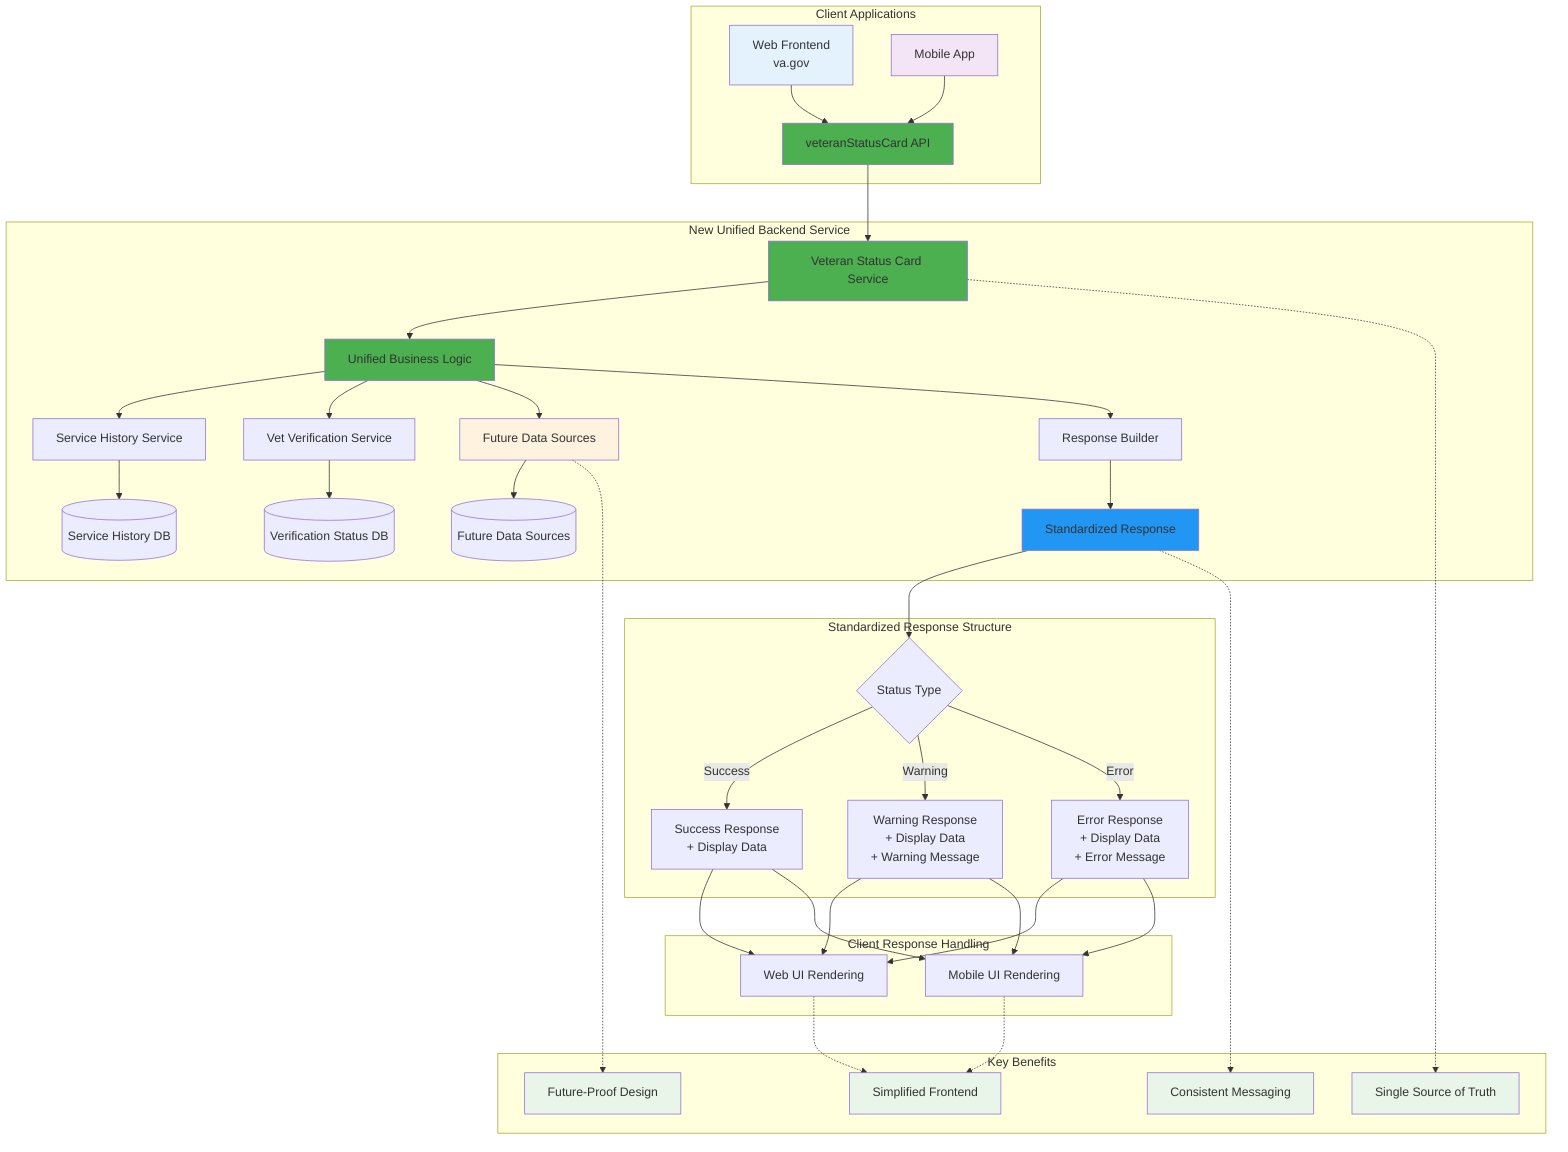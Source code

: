graph TD
    subgraph "Client Applications"
        WEB[Web Frontend<br/>va.gov] --> NEW_API[veteranStatusCard API]
        MOBILE[Mobile App] --> NEW_API
    end
    
    subgraph "New Unified Backend Service"
        NEW_API --> VSC_SERVICE[Veteran Status Card Service]
        VSC_SERVICE --> LOGIC[Unified Business Logic]
        
        LOGIC --> SH_SERVICE[Service History Service]
        LOGIC --> VVS_SERVICE[Vet Verification Service]
        LOGIC --> FUTURE_SERVICE[Future Data Sources]
        
        SH_SERVICE --> DB1[(Service History DB)]
        VVS_SERVICE --> DB2[(Verification Status DB)]
        FUTURE_SERVICE --> DB3[(Future Data Sources)]
        
        LOGIC --> RESPONSE_BUILDER[Response Builder]
        RESPONSE_BUILDER --> STANDARDIZED[Standardized Response]
    end
    
    subgraph "Standardized Response Structure"
        STANDARDIZED --> STATUS{Status Type}
        STATUS -->|Success| SUCCESS_DATA[Success Response<br/>+ Display Data]
        STATUS -->|Warning| WARNING_DATA[Warning Response<br/>+ Display Data<br/>+ Warning Message]
        STATUS -->|Error| ERROR_DATA[Error Response<br/>+ Display Data<br/>+ Error Message]
    end
    
    subgraph "Client Response Handling"
        SUCCESS_DATA --> WEB_RENDER[Web UI Rendering]
        WARNING_DATA --> WEB_RENDER
        ERROR_DATA --> WEB_RENDER
        
        SUCCESS_DATA --> MOBILE_RENDER[Mobile UI Rendering]
        WARNING_DATA --> MOBILE_RENDER
        ERROR_DATA --> MOBILE_RENDER
    end
    
    subgraph "Key Benefits"
        BENEFIT1[Single Source of Truth]
        BENEFIT2[Consistent Messaging]
        BENEFIT3[Simplified Frontend]
        BENEFIT4[Future-Proof Design]
    end
    
    VSC_SERVICE -.-> BENEFIT1
    STANDARDIZED -.-> BENEFIT2
    WEB_RENDER -.-> BENEFIT3
    MOBILE_RENDER -.-> BENEFIT3
    FUTURE_SERVICE -.-> BENEFIT4
    
    style NEW_API fill:#4caf50
    style VSC_SERVICE fill:#4caf50
    style LOGIC fill:#4caf50
    style STANDARDIZED fill:#2196f3
    style WEB fill:#e3f2fd
    style MOBILE fill:#f3e5f5
    style BENEFIT1 fill:#e8f5e8
    style BENEFIT2 fill:#e8f5e8
    style BENEFIT3 fill:#e8f5e8
    style BENEFIT4 fill:#e8f5e8
    style FUTURE_SERVICE fill:#fff3e0